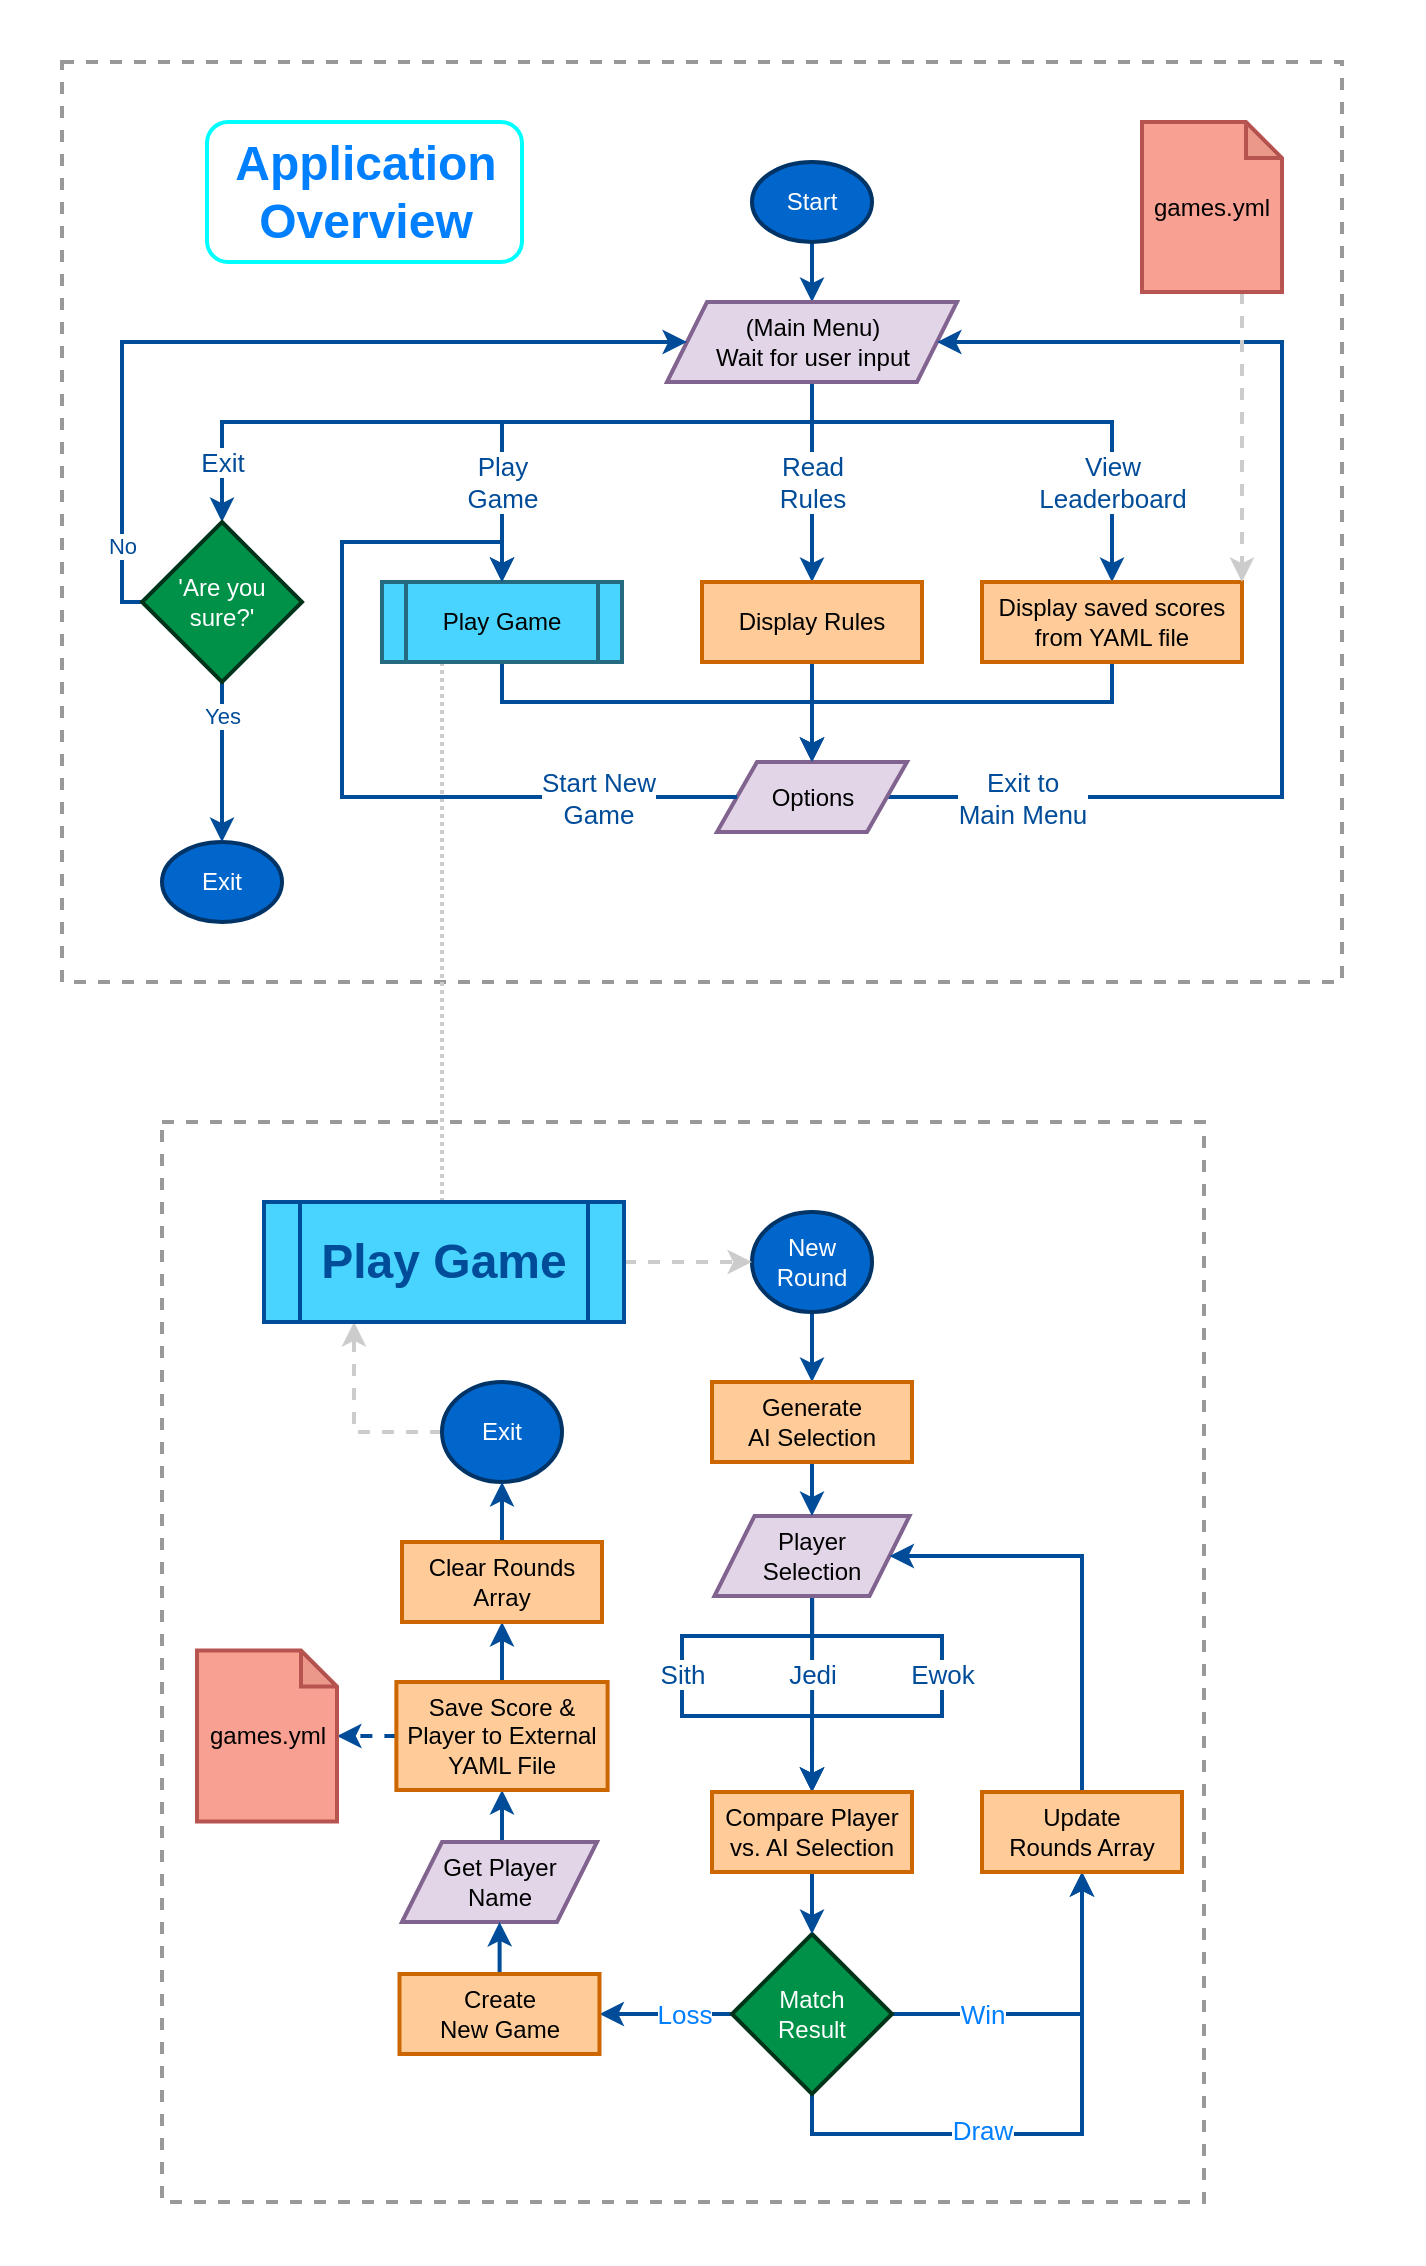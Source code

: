 <mxfile version="13.7.7" type="device"><diagram id="C5RBs43oDa-KdzZeNtuy" name="Page-1"><mxGraphModel dx="786" dy="423" grid="1" gridSize="10" guides="1" tooltips="1" connect="1" arrows="1" fold="1" page="1" pageScale="1" pageWidth="827" pageHeight="1169" math="0" shadow="0"><root><mxCell id="WIyWlLk6GJQsqaUBKTNV-0"/><mxCell id="WIyWlLk6GJQsqaUBKTNV-1" parent="WIyWlLk6GJQsqaUBKTNV-0"/><mxCell id="wg3n7d6LSkQvBUJlYwcq-94" value="" style="rounded=0;whiteSpace=wrap;html=1;shadow=0;glass=0;dashed=1;sketch=0;strokeWidth=2;fillColor=none;fontColor=#007FFF;strokeColor=#FFFFFF;" parent="WIyWlLk6GJQsqaUBKTNV-1" vertex="1"><mxGeometry x="30" y="10" width="710" height="1130" as="geometry"/></mxCell><mxCell id="wg3n7d6LSkQvBUJlYwcq-93" value="" style="rounded=0;whiteSpace=wrap;html=1;shadow=0;glass=0;sketch=0;strokeWidth=2;fontColor=#007FFF;fillColor=none;dashed=1;strokeColor=#999999;" parent="WIyWlLk6GJQsqaUBKTNV-1" vertex="1"><mxGeometry x="110" y="570" width="521" height="540" as="geometry"/></mxCell><mxCell id="wg3n7d6LSkQvBUJlYwcq-92" value="" style="rounded=0;whiteSpace=wrap;html=1;shadow=0;glass=0;sketch=0;strokeWidth=2;fontColor=#007FFF;fillColor=none;dashed=1;strokeColor=#999999;" parent="WIyWlLk6GJQsqaUBKTNV-1" vertex="1"><mxGeometry x="60" y="40" width="640" height="460" as="geometry"/></mxCell><mxCell id="wg3n7d6LSkQvBUJlYwcq-39" value="" style="edgeStyle=orthogonalEdgeStyle;rounded=0;orthogonalLoop=1;jettySize=auto;html=1;strokeColor=#004C99;strokeWidth=2;" parent="WIyWlLk6GJQsqaUBKTNV-1" source="iBcZnTQqwxWl-fgSPhwl-35" target="wg3n7d6LSkQvBUJlYwcq-1" edge="1"><mxGeometry relative="1" as="geometry"/></mxCell><mxCell id="iBcZnTQqwxWl-fgSPhwl-35" value="&lt;span&gt;Start&lt;/span&gt;" style="ellipse;whiteSpace=wrap;html=1;rounded=0;strokeColor=#003366;strokeWidth=2;fontColor=#FFFFFF;fillColor=#0066CC;" parent="WIyWlLk6GJQsqaUBKTNV-1" vertex="1"><mxGeometry x="405" y="90" width="60" height="40" as="geometry"/></mxCell><mxCell id="iBcZnTQqwxWl-fgSPhwl-37" value="&lt;span&gt;Exit&lt;/span&gt;" style="ellipse;whiteSpace=wrap;html=1;rounded=0;strokeColor=#003366;strokeWidth=2;fontColor=#FFFFFF;fillColor=#0066CC;" parent="WIyWlLk6GJQsqaUBKTNV-1" vertex="1"><mxGeometry x="110" y="430" width="60" height="40" as="geometry"/></mxCell><mxCell id="wg3n7d6LSkQvBUJlYwcq-6" value="&lt;font style=&quot;font-size: 13px&quot;&gt;Read&lt;br&gt;Rules&lt;/font&gt;" style="edgeStyle=orthogonalEdgeStyle;rounded=0;orthogonalLoop=1;jettySize=auto;html=1;strokeColor=#004C99;fontColor=#004C99;strokeWidth=2;entryX=0.5;entryY=0;entryDx=0;entryDy=0;" parent="WIyWlLk6GJQsqaUBKTNV-1" source="wg3n7d6LSkQvBUJlYwcq-1" target="wg3n7d6LSkQvBUJlYwcq-28" edge="1"><mxGeometry relative="1" as="geometry"><mxPoint x="435" y="270" as="targetPoint"/><Array as="points"/><mxPoint as="offset"/></mxGeometry></mxCell><mxCell id="wg3n7d6LSkQvBUJlYwcq-8" value="&lt;span style=&quot;font-size: 13px&quot;&gt;Play&lt;br&gt;Game&lt;/span&gt;" style="edgeStyle=orthogonalEdgeStyle;rounded=0;orthogonalLoop=1;jettySize=auto;html=1;strokeColor=#004C99;fontColor=#004C99;strokeWidth=2;" parent="WIyWlLk6GJQsqaUBKTNV-1" source="wg3n7d6LSkQvBUJlYwcq-1" target="wg3n7d6LSkQvBUJlYwcq-3" edge="1"><mxGeometry x="0.608" relative="1" as="geometry"><Array as="points"><mxPoint x="435" y="220"/><mxPoint x="280" y="220"/></Array><mxPoint as="offset"/></mxGeometry></mxCell><mxCell id="wg3n7d6LSkQvBUJlYwcq-11" value="&lt;span style=&quot;font-size: 13px&quot;&gt;View&lt;br&gt;Leaderboard&lt;br&gt;&lt;/span&gt;" style="edgeStyle=orthogonalEdgeStyle;rounded=0;orthogonalLoop=1;jettySize=auto;html=1;exitX=0.5;exitY=1;exitDx=0;exitDy=0;entryX=0.5;entryY=0;entryDx=0;entryDy=0;strokeColor=#004C99;fontColor=#004C99;strokeWidth=2;" parent="WIyWlLk6GJQsqaUBKTNV-1" source="wg3n7d6LSkQvBUJlYwcq-1" target="wg3n7d6LSkQvBUJlYwcq-9" edge="1"><mxGeometry x="0.6" relative="1" as="geometry"><Array as="points"><mxPoint x="435" y="220"/><mxPoint x="585" y="220"/></Array><mxPoint as="offset"/></mxGeometry></mxCell><mxCell id="wg3n7d6LSkQvBUJlYwcq-15" value="&lt;font style=&quot;font-size: 13px&quot;&gt;Exit&lt;/font&gt;" style="edgeStyle=orthogonalEdgeStyle;rounded=0;orthogonalLoop=1;jettySize=auto;html=1;exitX=0.5;exitY=1;exitDx=0;exitDy=0;strokeColor=#004C99;fontColor=#004C99;entryX=0.5;entryY=0;entryDx=0;entryDy=0;strokeWidth=2;" parent="WIyWlLk6GJQsqaUBKTNV-1" source="wg3n7d6LSkQvBUJlYwcq-1" target="wg3n7d6LSkQvBUJlYwcq-16" edge="1"><mxGeometry x="0.836" relative="1" as="geometry"><mxPoint x="135" y="260" as="targetPoint"/><Array as="points"><mxPoint x="435" y="220"/><mxPoint x="140" y="220"/></Array><mxPoint as="offset"/></mxGeometry></mxCell><mxCell id="wg3n7d6LSkQvBUJlYwcq-1" value="(Main Menu)&lt;br&gt;Wait for user input" style="shape=parallelogram;perimeter=parallelogramPerimeter;whiteSpace=wrap;html=1;fixedSize=1;fillColor=#e1d5e7;strokeWidth=2;strokeColor=#81638F;" parent="WIyWlLk6GJQsqaUBKTNV-1" vertex="1"><mxGeometry x="362.5" y="160" width="145" height="40" as="geometry"/></mxCell><mxCell id="wg3n7d6LSkQvBUJlYwcq-91" style="edgeStyle=orthogonalEdgeStyle;rounded=0;orthogonalLoop=1;jettySize=auto;html=1;exitX=0.25;exitY=1;exitDx=0;exitDy=0;entryX=0.5;entryY=0;entryDx=0;entryDy=0;strokeWidth=2;fontColor=#007FFF;strokeColor=#CCCCCC;dashed=1;dashPattern=1 1;endArrow=none;endFill=0;" parent="WIyWlLk6GJQsqaUBKTNV-1" source="wg3n7d6LSkQvBUJlYwcq-3" target="wg3n7d6LSkQvBUJlYwcq-90" edge="1"><mxGeometry relative="1" as="geometry"><Array as="points"><mxPoint x="250" y="610"/></Array></mxGeometry></mxCell><mxCell id="Pc4W8GyfIUCTeDx7-nTS-19" style="edgeStyle=orthogonalEdgeStyle;rounded=0;orthogonalLoop=1;jettySize=auto;html=1;strokeColor=#004C99;strokeWidth=2;" edge="1" parent="WIyWlLk6GJQsqaUBKTNV-1" source="wg3n7d6LSkQvBUJlYwcq-3" target="wg3n7d6LSkQvBUJlYwcq-22"><mxGeometry relative="1" as="geometry"><Array as="points"><mxPoint x="280" y="360"/><mxPoint x="435" y="360"/></Array></mxGeometry></mxCell><mxCell id="wg3n7d6LSkQvBUJlYwcq-3" value="Play Game" style="shape=process;whiteSpace=wrap;html=1;backgroundOutline=1;strokeColor=#246A80;fillColor=#48D4FF;strokeWidth=2;" parent="WIyWlLk6GJQsqaUBKTNV-1" vertex="1"><mxGeometry x="220" y="300" width="120" height="40" as="geometry"/></mxCell><mxCell id="Pc4W8GyfIUCTeDx7-nTS-18" style="edgeStyle=orthogonalEdgeStyle;rounded=0;orthogonalLoop=1;jettySize=auto;html=1;entryX=0.5;entryY=0;entryDx=0;entryDy=0;strokeColor=#004C99;strokeWidth=2;" edge="1" parent="WIyWlLk6GJQsqaUBKTNV-1" source="wg3n7d6LSkQvBUJlYwcq-9" target="wg3n7d6LSkQvBUJlYwcq-22"><mxGeometry relative="1" as="geometry"><Array as="points"><mxPoint x="585" y="360"/><mxPoint x="435" y="360"/></Array></mxGeometry></mxCell><mxCell id="wg3n7d6LSkQvBUJlYwcq-9" value="Display saved scores from YAML file" style="rounded=0;whiteSpace=wrap;html=1;fillColor=#ffcc99;strokeColor=#CC6600;strokeWidth=2;" parent="WIyWlLk6GJQsqaUBKTNV-1" vertex="1"><mxGeometry x="520" y="300" width="130" height="40" as="geometry"/></mxCell><mxCell id="wg3n7d6LSkQvBUJlYwcq-17" value="No" style="edgeStyle=orthogonalEdgeStyle;rounded=0;orthogonalLoop=1;jettySize=auto;html=1;exitX=0;exitY=0.5;exitDx=0;exitDy=0;strokeColor=#004C99;fontColor=#004C99;strokeWidth=2;entryX=0;entryY=0.5;entryDx=0;entryDy=0;" parent="WIyWlLk6GJQsqaUBKTNV-1" source="wg3n7d6LSkQvBUJlYwcq-16" target="wg3n7d6LSkQvBUJlYwcq-1" edge="1"><mxGeometry x="-0.819" relative="1" as="geometry"><mxPoint x="320" y="184" as="targetPoint"/><Array as="points"><mxPoint x="90" y="310"/><mxPoint x="90" y="180"/></Array><mxPoint as="offset"/></mxGeometry></mxCell><mxCell id="wg3n7d6LSkQvBUJlYwcq-18" value="Yes" style="edgeStyle=orthogonalEdgeStyle;rounded=0;orthogonalLoop=1;jettySize=auto;html=1;exitX=0.5;exitY=1;exitDx=0;exitDy=0;entryX=0.5;entryY=0;entryDx=0;entryDy=0;strokeColor=#004C99;fontColor=#004C99;strokeWidth=2;" parent="WIyWlLk6GJQsqaUBKTNV-1" source="wg3n7d6LSkQvBUJlYwcq-16" target="iBcZnTQqwxWl-fgSPhwl-37" edge="1"><mxGeometry x="-0.571" relative="1" as="geometry"><mxPoint as="offset"/></mxGeometry></mxCell><mxCell id="wg3n7d6LSkQvBUJlYwcq-16" value="'Are you &lt;br&gt;sure?'" style="rhombus;whiteSpace=wrap;html=1;rounded=0;shadow=0;strokeWidth=2;glass=0;fillColor=#009149;strokeColor=#00331A;fontColor=#FFFFFF;" parent="WIyWlLk6GJQsqaUBKTNV-1" vertex="1"><mxGeometry x="100" y="270" width="80" height="80" as="geometry"/></mxCell><mxCell id="wg3n7d6LSkQvBUJlYwcq-26" value="" style="edgeStyle=orthogonalEdgeStyle;rounded=0;orthogonalLoop=1;jettySize=auto;html=1;entryX=1;entryY=0.5;entryDx=0;entryDy=0;strokeColor=#004C99;strokeWidth=2;exitX=1;exitY=0.5;exitDx=0;exitDy=0;" parent="WIyWlLk6GJQsqaUBKTNV-1" source="wg3n7d6LSkQvBUJlYwcq-22" target="wg3n7d6LSkQvBUJlYwcq-1" edge="1"><mxGeometry x="-0.714" relative="1" as="geometry"><Array as="points"><mxPoint x="670" y="408"/><mxPoint x="670" y="180"/></Array><mxPoint as="offset"/><mxPoint x="530" y="408" as="sourcePoint"/></mxGeometry></mxCell><mxCell id="wg3n7d6LSkQvBUJlYwcq-27" value="&lt;font style=&quot;font-size: 13px&quot;&gt;Exit to&lt;br&gt;Main Menu&lt;/font&gt;" style="edgeLabel;html=1;align=center;verticalAlign=middle;resizable=0;points=[];fontColor=#004C99;" parent="wg3n7d6LSkQvBUJlYwcq-26" vertex="1" connectable="0"><mxGeometry x="-0.529" y="2" relative="1" as="geometry"><mxPoint x="-73.5" y="2" as="offset"/></mxGeometry></mxCell><mxCell id="wg3n7d6LSkQvBUJlYwcq-22" value="Options" style="shape=parallelogram;perimeter=parallelogramPerimeter;whiteSpace=wrap;html=1;fixedSize=1;fillColor=#e1d5e7;strokeWidth=2;strokeColor=#81638F;" parent="WIyWlLk6GJQsqaUBKTNV-1" vertex="1"><mxGeometry x="387.5" y="390" width="95" height="35" as="geometry"/></mxCell><mxCell id="Pc4W8GyfIUCTeDx7-nTS-17" value="" style="edgeStyle=orthogonalEdgeStyle;rounded=0;orthogonalLoop=1;jettySize=auto;html=1;strokeColor=#004C99;strokeWidth=2;" edge="1" parent="WIyWlLk6GJQsqaUBKTNV-1" source="wg3n7d6LSkQvBUJlYwcq-28" target="wg3n7d6LSkQvBUJlYwcq-22"><mxGeometry relative="1" as="geometry"/></mxCell><mxCell id="wg3n7d6LSkQvBUJlYwcq-28" value="Display Rules" style="rounded=0;whiteSpace=wrap;html=1;fillColor=#ffcc99;strokeColor=#CC6600;strokeWidth=2;" parent="WIyWlLk6GJQsqaUBKTNV-1" vertex="1"><mxGeometry x="380" y="300" width="110" height="40" as="geometry"/></mxCell><mxCell id="wg3n7d6LSkQvBUJlYwcq-33" style="edgeStyle=orthogonalEdgeStyle;rounded=0;orthogonalLoop=1;jettySize=auto;html=1;exitX=0;exitY=0.5;exitDx=0;exitDy=0;strokeColor=#004C99;strokeWidth=2;entryX=0.5;entryY=0;entryDx=0;entryDy=0;" parent="WIyWlLk6GJQsqaUBKTNV-1" source="wg3n7d6LSkQvBUJlYwcq-22" target="wg3n7d6LSkQvBUJlYwcq-3" edge="1"><mxGeometry relative="1" as="geometry"><mxPoint x="200" y="270" as="targetPoint"/><Array as="points"><mxPoint x="200" y="408"/><mxPoint x="200" y="280"/><mxPoint x="280" y="280"/></Array><mxPoint x="223.333" y="451.667" as="sourcePoint"/></mxGeometry></mxCell><mxCell id="wg3n7d6LSkQvBUJlYwcq-34" value="&lt;span style=&quot;font-size: 13px&quot;&gt;Start New&lt;br&gt;&lt;/span&gt;&lt;font style=&quot;font-size: 13px&quot;&gt;Game&lt;/font&gt;" style="edgeLabel;html=1;align=center;verticalAlign=middle;resizable=0;points=[];fontColor=#004C99;" parent="wg3n7d6LSkQvBUJlYwcq-33" vertex="1" connectable="0"><mxGeometry x="-0.223" y="1" relative="1" as="geometry"><mxPoint x="95" y="-1" as="offset"/></mxGeometry></mxCell><mxCell id="wg3n7d6LSkQvBUJlYwcq-40" value="&lt;font size=&quot;1&quot;&gt;&lt;b style=&quot;font-size: 24px&quot;&gt;Application Overview&lt;/b&gt;&lt;/font&gt;" style="text;html=1;fillColor=none;align=center;verticalAlign=middle;whiteSpace=wrap;rounded=1;strokeWidth=2;fontColor=#007FFF;glass=0;shadow=0;sketch=0;strokeColor=#00FFFF;" parent="WIyWlLk6GJQsqaUBKTNV-1" vertex="1"><mxGeometry x="132.5" y="70" width="157.5" height="70" as="geometry"/></mxCell><mxCell id="wg3n7d6LSkQvBUJlYwcq-41" value="" style="edgeStyle=orthogonalEdgeStyle;rounded=0;orthogonalLoop=1;jettySize=auto;html=1;strokeColor=#004C99;strokeWidth=2;entryX=0.5;entryY=0;entryDx=0;entryDy=0;" parent="WIyWlLk6GJQsqaUBKTNV-1" source="wg3n7d6LSkQvBUJlYwcq-42" target="Pc4W8GyfIUCTeDx7-nTS-0" edge="1"><mxGeometry relative="1" as="geometry"><mxPoint x="435" y="690" as="targetPoint"/></mxGeometry></mxCell><mxCell id="wg3n7d6LSkQvBUJlYwcq-42" value="&lt;span&gt;New Round&lt;/span&gt;" style="ellipse;whiteSpace=wrap;html=1;rounded=0;strokeColor=#003366;strokeWidth=2;fontColor=#FFFFFF;fillColor=#0066CC;" parent="WIyWlLk6GJQsqaUBKTNV-1" vertex="1"><mxGeometry x="405" y="615" width="60" height="50" as="geometry"/></mxCell><mxCell id="Pc4W8GyfIUCTeDx7-nTS-26" value="" style="edgeStyle=orthogonalEdgeStyle;rounded=0;orthogonalLoop=1;jettySize=auto;html=1;dashed=1;strokeColor=#CCCCCC;strokeWidth=2;exitX=0;exitY=0.5;exitDx=0;exitDy=0;entryX=0.25;entryY=1;entryDx=0;entryDy=0;" edge="1" parent="WIyWlLk6GJQsqaUBKTNV-1" source="wg3n7d6LSkQvBUJlYwcq-43" target="wg3n7d6LSkQvBUJlYwcq-90"><mxGeometry relative="1" as="geometry"><Array as="points"><mxPoint x="206" y="725"/></Array></mxGeometry></mxCell><mxCell id="wg3n7d6LSkQvBUJlYwcq-43" value="&lt;span&gt;Exit&lt;/span&gt;" style="ellipse;whiteSpace=wrap;html=1;rounded=0;strokeColor=#003366;strokeWidth=2;fontColor=#FFFFFF;fillColor=#0066CC;" parent="WIyWlLk6GJQsqaUBKTNV-1" vertex="1"><mxGeometry x="250" y="700" width="60" height="50" as="geometry"/></mxCell><mxCell id="wg3n7d6LSkQvBUJlYwcq-44" value="&lt;span style=&quot;font-size: 13px&quot;&gt;Jedi&lt;/span&gt;" style="edgeStyle=orthogonalEdgeStyle;rounded=0;orthogonalLoop=1;jettySize=auto;html=1;strokeColor=#004C99;fontColor=#004C99;strokeWidth=2;entryX=0.5;entryY=0;entryDx=0;entryDy=0;" parent="WIyWlLk6GJQsqaUBKTNV-1" source="wg3n7d6LSkQvBUJlYwcq-48" target="wg3n7d6LSkQvBUJlYwcq-72" edge="1"><mxGeometry x="0.001" y="-10" relative="1" as="geometry"><mxPoint x="435" y="907" as="targetPoint"/><Array as="points"/><mxPoint x="10" y="-10" as="offset"/></mxGeometry></mxCell><mxCell id="wg3n7d6LSkQvBUJlYwcq-45" value="&lt;span style=&quot;font-size: 13px&quot;&gt;Sith&lt;/span&gt;" style="edgeStyle=orthogonalEdgeStyle;rounded=0;orthogonalLoop=1;jettySize=auto;html=1;strokeColor=#004C99;fontColor=#004C99;strokeWidth=2;entryX=0.5;entryY=0;entryDx=0;entryDy=0;" parent="WIyWlLk6GJQsqaUBKTNV-1" source="wg3n7d6LSkQvBUJlYwcq-48" target="wg3n7d6LSkQvBUJlYwcq-72" edge="1"><mxGeometry x="-0.086" relative="1" as="geometry"><Array as="points"><mxPoint x="435" y="827"/><mxPoint x="370" y="827"/><mxPoint x="370" y="867"/><mxPoint x="435" y="867"/></Array><mxPoint as="offset"/><mxPoint x="435" y="907" as="targetPoint"/></mxGeometry></mxCell><mxCell id="wg3n7d6LSkQvBUJlYwcq-46" value="&lt;span style=&quot;font-size: 13px&quot;&gt;Ewok&lt;/span&gt;" style="edgeStyle=orthogonalEdgeStyle;rounded=0;orthogonalLoop=1;jettySize=auto;html=1;exitX=0.5;exitY=1;exitDx=0;exitDy=0;entryX=0.5;entryY=0;entryDx=0;entryDy=0;strokeColor=#004C99;fontColor=#004C99;strokeWidth=2;" parent="WIyWlLk6GJQsqaUBKTNV-1" source="wg3n7d6LSkQvBUJlYwcq-48" target="wg3n7d6LSkQvBUJlYwcq-72" edge="1"><mxGeometry x="-0.087" relative="1" as="geometry"><Array as="points"><mxPoint x="435" y="827"/><mxPoint x="500" y="827"/><mxPoint x="500" y="867"/><mxPoint x="435" y="867"/></Array><mxPoint as="offset"/><mxPoint x="435" y="907" as="targetPoint"/></mxGeometry></mxCell><mxCell id="wg3n7d6LSkQvBUJlYwcq-48" value="Player&lt;br&gt;Selection" style="shape=parallelogram;perimeter=parallelogramPerimeter;whiteSpace=wrap;html=1;fixedSize=1;fillColor=#e1d5e7;strokeWidth=2;strokeColor=#81638F;" parent="WIyWlLk6GJQsqaUBKTNV-1" vertex="1"><mxGeometry x="386.25" y="767" width="97.5" height="40" as="geometry"/></mxCell><mxCell id="wg3n7d6LSkQvBUJlYwcq-75" value="&lt;font style=&quot;font-size: 13px&quot;&gt;Win&lt;br&gt;&lt;/font&gt;" style="edgeStyle=orthogonalEdgeStyle;rounded=0;orthogonalLoop=1;jettySize=auto;html=1;exitX=1;exitY=0.5;exitDx=0;exitDy=0;strokeColor=#004C99;strokeWidth=2;fontColor=#007FFF;entryX=0.5;entryY=1;entryDx=0;entryDy=0;" parent="WIyWlLk6GJQsqaUBKTNV-1" source="wg3n7d6LSkQvBUJlYwcq-70" target="wg3n7d6LSkQvBUJlYwcq-76" edge="1"><mxGeometry x="-0.455" relative="1" as="geometry"><mxPoint x="580" y="720" as="targetPoint"/><Array as="points"><mxPoint x="570" y="1016"/></Array><mxPoint as="offset"/></mxGeometry></mxCell><mxCell id="wg3n7d6LSkQvBUJlYwcq-79" style="edgeStyle=orthogonalEdgeStyle;rounded=0;orthogonalLoop=1;jettySize=auto;html=1;exitX=0;exitY=0.5;exitDx=0;exitDy=0;strokeColor=#004C99;strokeWidth=2;fontColor=#007FFF;entryX=1;entryY=0.5;entryDx=0;entryDy=0;" parent="WIyWlLk6GJQsqaUBKTNV-1" source="wg3n7d6LSkQvBUJlYwcq-70" target="Pc4W8GyfIUCTeDx7-nTS-5" edge="1"><mxGeometry relative="1" as="geometry"><mxPoint x="280" y="1016" as="targetPoint"/></mxGeometry></mxCell><mxCell id="wg3n7d6LSkQvBUJlYwcq-80" value="&lt;font style=&quot;font-size: 13px&quot;&gt;Loss&lt;/font&gt;" style="edgeLabel;html=1;align=center;verticalAlign=middle;resizable=0;points=[];fontColor=#007FFF;" parent="wg3n7d6LSkQvBUJlYwcq-79" vertex="1" connectable="0"><mxGeometry x="-0.29" relative="1" as="geometry"><mxPoint x="-1" as="offset"/></mxGeometry></mxCell><mxCell id="wg3n7d6LSkQvBUJlYwcq-82" style="edgeStyle=orthogonalEdgeStyle;rounded=0;orthogonalLoop=1;jettySize=auto;html=1;exitX=0.5;exitY=1;exitDx=0;exitDy=0;strokeColor=#004C99;strokeWidth=2;fontColor=#007FFF;entryX=0.5;entryY=1;entryDx=0;entryDy=0;" parent="WIyWlLk6GJQsqaUBKTNV-1" source="wg3n7d6LSkQvBUJlYwcq-70" target="wg3n7d6LSkQvBUJlYwcq-76" edge="1"><mxGeometry relative="1" as="geometry"><mxPoint x="435" y="1100" as="targetPoint"/></mxGeometry></mxCell><mxCell id="wg3n7d6LSkQvBUJlYwcq-85" value="&lt;span style=&quot;font-size: 13px&quot;&gt;Draw&lt;/span&gt;" style="edgeLabel;html=1;align=center;verticalAlign=middle;resizable=0;points=[];fontColor=#007FFF;" parent="wg3n7d6LSkQvBUJlYwcq-82" vertex="1" connectable="0"><mxGeometry x="-0.642" y="2" relative="1" as="geometry"><mxPoint x="54" as="offset"/></mxGeometry></mxCell><mxCell id="wg3n7d6LSkQvBUJlYwcq-70" value="Match&lt;br&gt;Result" style="rhombus;whiteSpace=wrap;html=1;rounded=0;shadow=0;strokeWidth=2;glass=0;fillColor=#009149;strokeColor=#00331A;fontColor=#FFFFFF;" parent="WIyWlLk6GJQsqaUBKTNV-1" vertex="1"><mxGeometry x="395" y="976" width="80" height="80" as="geometry"/></mxCell><mxCell id="wg3n7d6LSkQvBUJlYwcq-74" value="" style="edgeStyle=orthogonalEdgeStyle;rounded=0;orthogonalLoop=1;jettySize=auto;html=1;strokeColor=#004C99;strokeWidth=2;fontColor=#007FFF;" parent="WIyWlLk6GJQsqaUBKTNV-1" source="wg3n7d6LSkQvBUJlYwcq-72" target="wg3n7d6LSkQvBUJlYwcq-70" edge="1"><mxGeometry relative="1" as="geometry"/></mxCell><mxCell id="wg3n7d6LSkQvBUJlYwcq-72" value="Compare Player vs. AI Selection" style="rounded=0;whiteSpace=wrap;html=1;fillColor=#ffcc99;strokeColor=#CC6600;strokeWidth=2;" parent="WIyWlLk6GJQsqaUBKTNV-1" vertex="1"><mxGeometry x="385" y="905" width="100" height="40" as="geometry"/></mxCell><mxCell id="Pc4W8GyfIUCTeDx7-nTS-4" style="edgeStyle=orthogonalEdgeStyle;rounded=0;orthogonalLoop=1;jettySize=auto;html=1;exitX=0.5;exitY=0;exitDx=0;exitDy=0;entryX=1;entryY=0.5;entryDx=0;entryDy=0;strokeColor=#004C99;strokeWidth=2;" edge="1" parent="WIyWlLk6GJQsqaUBKTNV-1" source="wg3n7d6LSkQvBUJlYwcq-76" target="wg3n7d6LSkQvBUJlYwcq-48"><mxGeometry relative="1" as="geometry"><Array as="points"><mxPoint x="570" y="787"/></Array></mxGeometry></mxCell><mxCell id="wg3n7d6LSkQvBUJlYwcq-76" value="Update&lt;br&gt;Rounds Array" style="rounded=0;whiteSpace=wrap;html=1;fillColor=#ffcc99;strokeColor=#CC6600;strokeWidth=2;" parent="WIyWlLk6GJQsqaUBKTNV-1" vertex="1"><mxGeometry x="520" y="905" width="100" height="40" as="geometry"/></mxCell><mxCell id="Pc4W8GyfIUCTeDx7-nTS-8" style="edgeStyle=orthogonalEdgeStyle;rounded=0;orthogonalLoop=1;jettySize=auto;html=1;exitX=0.5;exitY=0;exitDx=0;exitDy=0;entryX=0.5;entryY=1;entryDx=0;entryDy=0;strokeColor=#004C99;strokeWidth=2;" edge="1" parent="WIyWlLk6GJQsqaUBKTNV-1" source="wg3n7d6LSkQvBUJlYwcq-86" target="Pc4W8GyfIUCTeDx7-nTS-7"><mxGeometry relative="1" as="geometry"/></mxCell><mxCell id="wg3n7d6LSkQvBUJlYwcq-86" value="Get Player&lt;br&gt;Name" style="shape=parallelogram;perimeter=parallelogramPerimeter;whiteSpace=wrap;html=1;fixedSize=1;fillColor=#e1d5e7;strokeWidth=2;strokeColor=#81638F;" parent="WIyWlLk6GJQsqaUBKTNV-1" vertex="1"><mxGeometry x="230" y="930" width="97.5" height="40" as="geometry"/></mxCell><mxCell id="Pc4W8GyfIUCTeDx7-nTS-12" value="" style="edgeStyle=orthogonalEdgeStyle;rounded=0;orthogonalLoop=1;jettySize=auto;html=1;strokeColor=#004C99;strokeWidth=2;dashed=1;exitX=0;exitY=0.5;exitDx=0;exitDy=0;" edge="1" parent="WIyWlLk6GJQsqaUBKTNV-1" source="Pc4W8GyfIUCTeDx7-nTS-7" target="Pc4W8GyfIUCTeDx7-nTS-11"><mxGeometry relative="1" as="geometry"><mxPoint x="230" y="803" as="sourcePoint"/></mxGeometry></mxCell><mxCell id="Pc4W8GyfIUCTeDx7-nTS-25" value="" style="edgeStyle=orthogonalEdgeStyle;rounded=0;orthogonalLoop=1;jettySize=auto;html=1;strokeWidth=2;dashed=1;strokeColor=#CCCCCC;" edge="1" parent="WIyWlLk6GJQsqaUBKTNV-1" source="wg3n7d6LSkQvBUJlYwcq-90" target="wg3n7d6LSkQvBUJlYwcq-42"><mxGeometry relative="1" as="geometry"/></mxCell><mxCell id="wg3n7d6LSkQvBUJlYwcq-90" value="&lt;b style=&quot;font-size: 24px&quot;&gt;&lt;font color=&quot;#004c99&quot;&gt;Play Game&lt;/font&gt;&lt;/b&gt;" style="shape=process;whiteSpace=wrap;html=1;backgroundOutline=1;rounded=0;shadow=0;glass=0;sketch=0;strokeWidth=2;fillColor=#48D4FF;fontColor=#007FFF;strokeColor=#004C99;" parent="WIyWlLk6GJQsqaUBKTNV-1" vertex="1"><mxGeometry x="161" y="610" width="180" height="60" as="geometry"/></mxCell><mxCell id="Pc4W8GyfIUCTeDx7-nTS-27" value="" style="edgeStyle=orthogonalEdgeStyle;rounded=0;orthogonalLoop=1;jettySize=auto;html=1;startArrow=none;endArrow=classic;strokeWidth=2;fontColor=#004C99;dashed=1;entryX=1;entryY=0;entryDx=0;entryDy=0;strokeColor=#CCCCCC;" edge="1" parent="WIyWlLk6GJQsqaUBKTNV-1" source="ur_-PqRnc1m1ZrP4ytVx-4" target="wg3n7d6LSkQvBUJlYwcq-9"><mxGeometry relative="1" as="geometry"><Array as="points"><mxPoint x="650" y="190"/><mxPoint x="650" y="190"/></Array></mxGeometry></mxCell><mxCell id="ur_-PqRnc1m1ZrP4ytVx-4" value="games.yml" style="shape=note;whiteSpace=wrap;html=1;backgroundOutline=1;darkOpacity=0.05;rounded=0;strokeColor=#b85450;strokeWidth=2;size=18;fillColor=#F8A092;" parent="WIyWlLk6GJQsqaUBKTNV-1" vertex="1"><mxGeometry x="600" y="70" width="70" height="85" as="geometry"/></mxCell><mxCell id="Pc4W8GyfIUCTeDx7-nTS-3" style="edgeStyle=orthogonalEdgeStyle;rounded=0;orthogonalLoop=1;jettySize=auto;html=1;exitX=0.5;exitY=1;exitDx=0;exitDy=0;entryX=0.5;entryY=0;entryDx=0;entryDy=0;strokeColor=#004C99;strokeWidth=2;" edge="1" parent="WIyWlLk6GJQsqaUBKTNV-1" source="Pc4W8GyfIUCTeDx7-nTS-0" target="wg3n7d6LSkQvBUJlYwcq-48"><mxGeometry relative="1" as="geometry"/></mxCell><mxCell id="Pc4W8GyfIUCTeDx7-nTS-0" value="Generate&lt;br&gt;AI Selection" style="rounded=0;whiteSpace=wrap;html=1;fillColor=#ffcc99;strokeColor=#CC6600;strokeWidth=2;" vertex="1" parent="WIyWlLk6GJQsqaUBKTNV-1"><mxGeometry x="385" y="700" width="100" height="40" as="geometry"/></mxCell><mxCell id="Pc4W8GyfIUCTeDx7-nTS-6" value="" style="edgeStyle=orthogonalEdgeStyle;rounded=0;orthogonalLoop=1;jettySize=auto;html=1;strokeColor=#004C99;strokeWidth=2;" edge="1" parent="WIyWlLk6GJQsqaUBKTNV-1" source="Pc4W8GyfIUCTeDx7-nTS-5" target="wg3n7d6LSkQvBUJlYwcq-86"><mxGeometry relative="1" as="geometry"/></mxCell><mxCell id="Pc4W8GyfIUCTeDx7-nTS-5" value="Create&lt;br&gt;New Game" style="rounded=0;whiteSpace=wrap;html=1;fillColor=#ffcc99;strokeColor=#CC6600;strokeWidth=2;" vertex="1" parent="WIyWlLk6GJQsqaUBKTNV-1"><mxGeometry x="228.75" y="996" width="100" height="40" as="geometry"/></mxCell><mxCell id="Pc4W8GyfIUCTeDx7-nTS-23" value="" style="edgeStyle=orthogonalEdgeStyle;rounded=0;orthogonalLoop=1;jettySize=auto;html=1;strokeColor=#004C99;strokeWidth=2;" edge="1" parent="WIyWlLk6GJQsqaUBKTNV-1" source="Pc4W8GyfIUCTeDx7-nTS-7" target="Pc4W8GyfIUCTeDx7-nTS-22"><mxGeometry relative="1" as="geometry"/></mxCell><mxCell id="Pc4W8GyfIUCTeDx7-nTS-7" value="Save Score &amp;amp; Player to External YAML File" style="rounded=0;whiteSpace=wrap;html=1;fillColor=#ffcc99;strokeColor=#CC6600;strokeWidth=2;" vertex="1" parent="WIyWlLk6GJQsqaUBKTNV-1"><mxGeometry x="227.19" y="850" width="105.62" height="54" as="geometry"/></mxCell><mxCell id="Pc4W8GyfIUCTeDx7-nTS-11" value="games.yml" style="shape=note;whiteSpace=wrap;html=1;backgroundOutline=1;darkOpacity=0.05;rounded=0;strokeColor=#b85450;strokeWidth=2;size=18;fillColor=#F8A092;" vertex="1" parent="WIyWlLk6GJQsqaUBKTNV-1"><mxGeometry x="127.5" y="834.25" width="70" height="85.5" as="geometry"/></mxCell><mxCell id="Pc4W8GyfIUCTeDx7-nTS-24" value="" style="edgeStyle=orthogonalEdgeStyle;rounded=0;orthogonalLoop=1;jettySize=auto;html=1;strokeColor=#004C99;strokeWidth=2;entryX=0.5;entryY=1;entryDx=0;entryDy=0;" edge="1" parent="WIyWlLk6GJQsqaUBKTNV-1" source="Pc4W8GyfIUCTeDx7-nTS-22" target="wg3n7d6LSkQvBUJlYwcq-43"><mxGeometry relative="1" as="geometry"/></mxCell><mxCell id="Pc4W8GyfIUCTeDx7-nTS-22" value="Clear Rounds Array" style="rounded=0;whiteSpace=wrap;html=1;fillColor=#ffcc99;strokeColor=#CC6600;strokeWidth=2;" vertex="1" parent="WIyWlLk6GJQsqaUBKTNV-1"><mxGeometry x="230" y="780" width="100" height="40" as="geometry"/></mxCell></root></mxGraphModel></diagram></mxfile>